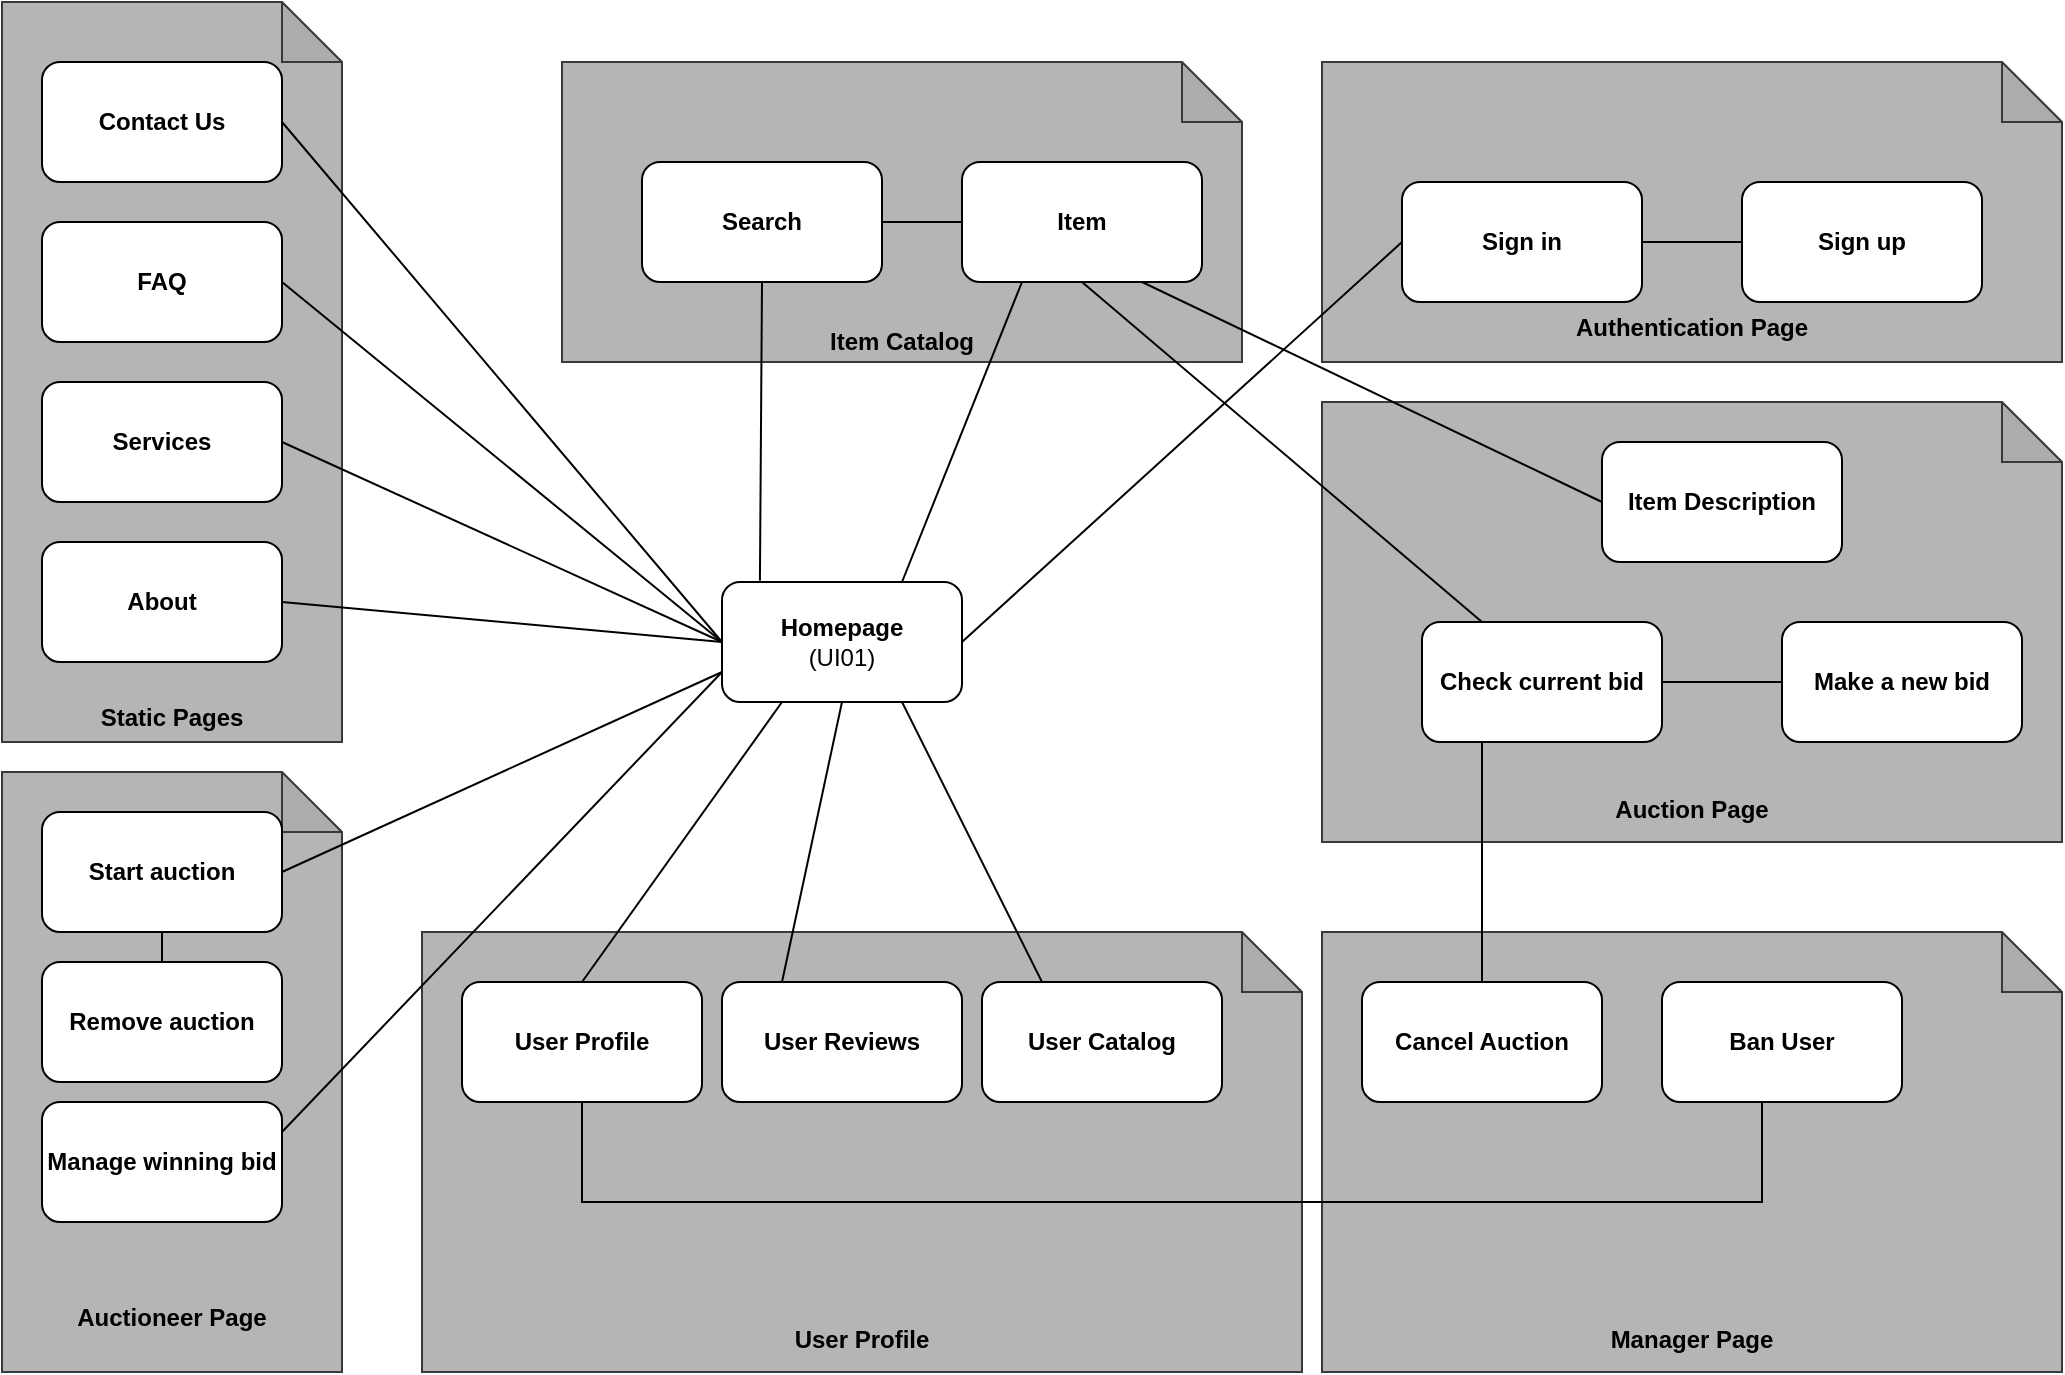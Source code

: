<mxfile version="20.3.7" type="device"><diagram id="ZRgYnmr9VP9FSN_W7KAl" name="Página-1"><mxGraphModel dx="1348" dy="793" grid="1" gridSize="10" guides="1" tooltips="1" connect="1" arrows="1" fold="1" page="1" pageScale="1" pageWidth="827" pageHeight="1169" background="#FFFFFF" math="0" shadow="0"><root><mxCell id="0"/><mxCell id="1" parent="0"/><mxCell id="q7mGXL15piYgE9hEnuAH-2" value="&lt;b&gt;&lt;br&gt;&lt;br&gt;&lt;br&gt;&lt;br&gt;&lt;br&gt;&lt;br&gt;&lt;br&gt;&lt;br&gt;&lt;br&gt;&lt;br&gt;&lt;br&gt;&lt;br&gt;&lt;br&gt;&lt;br&gt;&lt;br&gt;&lt;br&gt;&lt;br&gt;&lt;br&gt;&lt;br&gt;&lt;br&gt;&lt;br&gt;&lt;br&gt;&lt;br&gt;&lt;br&gt;Static Pages&lt;/b&gt;" style="shape=note;whiteSpace=wrap;html=1;backgroundOutline=1;darkOpacity=0.05;fillColor=#B5B5B5;strokeColor=#36393d;" parent="1" vertex="1"><mxGeometry x="280" y="120" width="170" height="370" as="geometry"/></mxCell><mxCell id="9r69NIFfwAgnA1kQK8Wc-1" style="edgeStyle=orthogonalEdgeStyle;rounded=0;orthogonalLoop=1;jettySize=auto;html=1;exitX=0.5;exitY=1;exitDx=0;exitDy=0;entryX=0.5;entryY=0;entryDx=0;entryDy=0;strokeColor=none;" parent="1" source="q7mGXL15piYgE9hEnuAH-3" target="q7mGXL15piYgE9hEnuAH-4" edge="1"><mxGeometry relative="1" as="geometry"/></mxCell><mxCell id="q7mGXL15piYgE9hEnuAH-3" value="&lt;b&gt;Contact Us&lt;/b&gt;&lt;br&gt;" style="rounded=1;whiteSpace=wrap;html=1;fillColor=#FFFFFF;" parent="1" vertex="1"><mxGeometry x="300" y="150" width="120" height="60" as="geometry"/></mxCell><mxCell id="q7mGXL15piYgE9hEnuAH-4" value="&lt;b&gt;FAQ&lt;/b&gt;&lt;b&gt;&lt;br&gt;&lt;/b&gt;" style="rounded=1;whiteSpace=wrap;html=1;fillColor=#FFFFFF;" parent="1" vertex="1"><mxGeometry x="300" y="230" width="120" height="60" as="geometry"/></mxCell><mxCell id="q7mGXL15piYgE9hEnuAH-5" value="&lt;b&gt;Services&lt;/b&gt;" style="rounded=1;whiteSpace=wrap;html=1;fillColor=#FFFFFF;" parent="1" vertex="1"><mxGeometry x="300" y="310" width="120" height="60" as="geometry"/></mxCell><mxCell id="9r69NIFfwAgnA1kQK8Wc-38" style="edgeStyle=none;shape=connector;rounded=1;orthogonalLoop=1;jettySize=auto;html=1;exitX=0;exitY=0.5;exitDx=0;exitDy=0;entryX=1;entryY=0.5;entryDx=0;entryDy=0;labelBackgroundColor=default;strokeColor=default;fontFamily=Helvetica;fontSize=11;fontColor=default;endArrow=none;" parent="1" source="q7mGXL15piYgE9hEnuAH-9" target="q7mGXL15piYgE9hEnuAH-3" edge="1"><mxGeometry relative="1" as="geometry"/></mxCell><mxCell id="9r69NIFfwAgnA1kQK8Wc-39" style="edgeStyle=none;shape=connector;rounded=1;orthogonalLoop=1;jettySize=auto;html=1;exitX=0;exitY=0.5;exitDx=0;exitDy=0;entryX=1;entryY=0.5;entryDx=0;entryDy=0;labelBackgroundColor=default;strokeColor=default;fontFamily=Helvetica;fontSize=11;fontColor=default;endArrow=none;" parent="1" source="q7mGXL15piYgE9hEnuAH-9" target="q7mGXL15piYgE9hEnuAH-4" edge="1"><mxGeometry relative="1" as="geometry"/></mxCell><mxCell id="9r69NIFfwAgnA1kQK8Wc-40" style="edgeStyle=none;shape=connector;rounded=1;orthogonalLoop=1;jettySize=auto;html=1;exitX=0;exitY=0.5;exitDx=0;exitDy=0;entryX=1;entryY=0.5;entryDx=0;entryDy=0;labelBackgroundColor=default;strokeColor=default;fontFamily=Helvetica;fontSize=11;fontColor=default;endArrow=none;" parent="1" source="q7mGXL15piYgE9hEnuAH-9" target="q7mGXL15piYgE9hEnuAH-5" edge="1"><mxGeometry relative="1" as="geometry"/></mxCell><mxCell id="9r69NIFfwAgnA1kQK8Wc-41" style="edgeStyle=none;shape=connector;rounded=1;orthogonalLoop=1;jettySize=auto;html=1;exitX=0;exitY=0.5;exitDx=0;exitDy=0;entryX=1;entryY=0.5;entryDx=0;entryDy=0;labelBackgroundColor=default;strokeColor=default;fontFamily=Helvetica;fontSize=11;fontColor=default;endArrow=none;" parent="1" source="q7mGXL15piYgE9hEnuAH-9" target="q7mGXL15piYgE9hEnuAH-8" edge="1"><mxGeometry relative="1" as="geometry"/></mxCell><mxCell id="q7mGXL15piYgE9hEnuAH-9" value="&lt;b&gt;Homepage&lt;/b&gt;&lt;br&gt;(UI01)" style="rounded=1;whiteSpace=wrap;html=1;fillColor=#FFFFFF;" parent="1" vertex="1"><mxGeometry x="640" y="410" width="120" height="60" as="geometry"/></mxCell><mxCell id="q7mGXL15piYgE9hEnuAH-56" value="&lt;b&gt;&lt;br&gt;&lt;br&gt;&lt;br&gt;&lt;br&gt;&lt;br&gt;&lt;br&gt;&lt;br&gt;&lt;br&gt;&lt;br&gt;Item Catalog&lt;br&gt;&lt;/b&gt;" style="shape=note;whiteSpace=wrap;html=1;backgroundOutline=1;darkOpacity=0.05;fillColor=#B5B5B5;strokeColor=#36393d;" parent="1" vertex="1"><mxGeometry x="560" y="150" width="340" height="150" as="geometry"/></mxCell><mxCell id="upH3Q4uuElpOnRnm1vkD-8" style="edgeStyle=none;shape=connector;rounded=1;orthogonalLoop=1;jettySize=auto;html=1;exitX=1;exitY=0.5;exitDx=0;exitDy=0;entryX=0;entryY=0.5;entryDx=0;entryDy=0;labelBackgroundColor=default;strokeColor=default;fontFamily=Helvetica;fontSize=11;fontColor=default;endArrow=none;" parent="1" source="q7mGXL15piYgE9hEnuAH-59" target="upH3Q4uuElpOnRnm1vkD-1" edge="1"><mxGeometry relative="1" as="geometry"/></mxCell><mxCell id="nMUU6S9RyXg6xzprEn6b-34" style="edgeStyle=none;shape=connector;rounded=1;orthogonalLoop=1;jettySize=auto;html=1;exitX=0.5;exitY=1;exitDx=0;exitDy=0;entryX=0.158;entryY=-0.011;entryDx=0;entryDy=0;entryPerimeter=0;labelBackgroundColor=default;strokeColor=default;fontFamily=Helvetica;fontSize=11;fontColor=default;endArrow=none;" parent="1" source="q7mGXL15piYgE9hEnuAH-59" target="q7mGXL15piYgE9hEnuAH-9" edge="1"><mxGeometry relative="1" as="geometry"/></mxCell><mxCell id="q7mGXL15piYgE9hEnuAH-59" value="&lt;b&gt;Search&lt;/b&gt;" style="rounded=1;whiteSpace=wrap;html=1;fillColor=#FFFFFF;" parent="1" vertex="1"><mxGeometry x="600" y="200" width="120" height="60" as="geometry"/></mxCell><mxCell id="prJ1Wm2XujBDD7hGqYXC-7" value="&lt;b&gt;&lt;br&gt;&lt;br&gt;&lt;br&gt;&lt;br&gt;&lt;br&gt;&lt;br&gt;&lt;br&gt;&lt;br&gt;&lt;br&gt;&lt;br&gt;&lt;br&gt;&lt;br&gt;&lt;br&gt;&lt;br&gt;&lt;br&gt;&lt;br&gt;&lt;br&gt;Auctioneer Page&lt;br&gt;&lt;/b&gt;" style="shape=note;whiteSpace=wrap;html=1;backgroundOutline=1;darkOpacity=0.05;fillColor=#B5B5B5;strokeColor=#36393d;" parent="1" vertex="1"><mxGeometry x="280" y="505" width="170" height="300" as="geometry"/></mxCell><mxCell id="nMUU6S9RyXg6xzprEn6b-2" style="edgeStyle=none;shape=connector;rounded=1;orthogonalLoop=1;jettySize=auto;html=1;exitX=1;exitY=0.5;exitDx=0;exitDy=0;entryX=0;entryY=0.75;entryDx=0;entryDy=0;labelBackgroundColor=default;strokeColor=default;fontFamily=Helvetica;fontSize=11;fontColor=default;endArrow=none;" parent="1" source="prJ1Wm2XujBDD7hGqYXC-8" target="q7mGXL15piYgE9hEnuAH-9" edge="1"><mxGeometry relative="1" as="geometry"/></mxCell><mxCell id="nMUU6S9RyXg6xzprEn6b-3" style="edgeStyle=none;shape=connector;rounded=1;orthogonalLoop=1;jettySize=auto;html=1;exitX=0.5;exitY=1;exitDx=0;exitDy=0;entryX=0.5;entryY=0;entryDx=0;entryDy=0;labelBackgroundColor=default;strokeColor=default;fontFamily=Helvetica;fontSize=11;fontColor=default;endArrow=none;" parent="1" source="prJ1Wm2XujBDD7hGqYXC-8" target="prJ1Wm2XujBDD7hGqYXC-9" edge="1"><mxGeometry relative="1" as="geometry"/></mxCell><mxCell id="prJ1Wm2XujBDD7hGqYXC-8" value="&lt;b&gt;Start auction&lt;/b&gt;" style="rounded=1;whiteSpace=wrap;html=1;fillColor=#FFFFFF;" parent="1" vertex="1"><mxGeometry x="300" y="525" width="120" height="60" as="geometry"/></mxCell><mxCell id="prJ1Wm2XujBDD7hGqYXC-9" value="&lt;b&gt;Remove auction&lt;/b&gt;" style="rounded=1;whiteSpace=wrap;html=1;fillColor=#FFFFFF;" parent="1" vertex="1"><mxGeometry x="300" y="600" width="120" height="60" as="geometry"/></mxCell><mxCell id="prJ1Wm2XujBDD7hGqYXC-10" value="&lt;b&gt;Manage winning bid&lt;/b&gt;" style="rounded=1;whiteSpace=wrap;html=1;fillColor=#FFFFFF;" parent="1" vertex="1"><mxGeometry x="300" y="670" width="120" height="60" as="geometry"/></mxCell><mxCell id="prJ1Wm2XujBDD7hGqYXC-23" value="&lt;b&gt;&lt;br&gt;&lt;br&gt;&lt;br&gt;&lt;br&gt;&lt;br&gt;&lt;br&gt;&lt;br&gt;&lt;br&gt;&lt;br&gt;&lt;br&gt;&lt;br&gt;&lt;br&gt;&lt;br&gt;Auction Page&lt;br&gt;&lt;/b&gt;" style="shape=note;whiteSpace=wrap;html=1;backgroundOutline=1;darkOpacity=0.05;fillColor=#B5B5B5;strokeColor=#36393d;" parent="1" vertex="1"><mxGeometry x="940" y="320" width="370" height="220" as="geometry"/></mxCell><mxCell id="prJ1Wm2XujBDD7hGqYXC-24" value="&lt;b&gt;Check current bid&lt;/b&gt;" style="rounded=1;whiteSpace=wrap;html=1;fillColor=#FFFFFF;" parent="1" vertex="1"><mxGeometry x="990" y="430" width="120" height="60" as="geometry"/></mxCell><mxCell id="prJ1Wm2XujBDD7hGqYXC-25" value="&lt;b&gt;Make a new bid&lt;/b&gt;" style="rounded=1;whiteSpace=wrap;html=1;fillColor=#FFFFFF;" parent="1" vertex="1"><mxGeometry x="1170" y="430" width="120" height="60" as="geometry"/></mxCell><mxCell id="prJ1Wm2XujBDD7hGqYXC-26" value="" style="endArrow=none;html=1;rounded=1;strokeColor=default;exitX=1;exitY=0.5;exitDx=0;exitDy=0;entryX=0;entryY=0.5;entryDx=0;entryDy=0;" parent="1" source="prJ1Wm2XujBDD7hGqYXC-24" target="prJ1Wm2XujBDD7hGqYXC-25" edge="1"><mxGeometry width="50" height="50" relative="1" as="geometry"><mxPoint x="525" y="877.5" as="sourcePoint"/><mxPoint x="655" y="747.5" as="targetPoint"/></mxGeometry></mxCell><mxCell id="prJ1Wm2XujBDD7hGqYXC-29" value="&lt;b&gt;&lt;br&gt;&lt;br&gt;&lt;br&gt;&lt;br&gt;&lt;br&gt;&lt;br&gt;&lt;br&gt;&lt;br&gt;Authentication Page&lt;br&gt;&lt;/b&gt;" style="shape=note;whiteSpace=wrap;html=1;backgroundOutline=1;darkOpacity=0.05;fillColor=#B5B5B5;strokeColor=#36393d;" parent="1" vertex="1"><mxGeometry x="940" y="150" width="370" height="150" as="geometry"/></mxCell><mxCell id="prJ1Wm2XujBDD7hGqYXC-30" value="&lt;b&gt;Sign in&lt;/b&gt;" style="rounded=1;whiteSpace=wrap;html=1;fillColor=#FFFFFF;" parent="1" vertex="1"><mxGeometry x="980" y="210" width="120" height="60" as="geometry"/></mxCell><mxCell id="prJ1Wm2XujBDD7hGqYXC-31" value="&lt;b&gt;Sign up&lt;/b&gt;" style="rounded=1;whiteSpace=wrap;html=1;fillColor=#FFFFFF;" parent="1" vertex="1"><mxGeometry x="1150" y="210" width="120" height="60" as="geometry"/></mxCell><mxCell id="prJ1Wm2XujBDD7hGqYXC-32" value="" style="endArrow=none;html=1;rounded=1;strokeColor=default;exitX=0;exitY=0.5;exitDx=0;exitDy=0;entryX=1;entryY=0.5;entryDx=0;entryDy=0;" parent="1" source="prJ1Wm2XujBDD7hGqYXC-31" target="prJ1Wm2XujBDD7hGqYXC-30" edge="1"><mxGeometry width="50" height="50" relative="1" as="geometry"><mxPoint x="1000" y="500" as="sourcePoint"/><mxPoint x="700" y="70" as="targetPoint"/></mxGeometry></mxCell><mxCell id="q7mGXL15piYgE9hEnuAH-8" value="&lt;b&gt;About&lt;/b&gt;" style="rounded=1;whiteSpace=wrap;html=1;fillColor=#FFFFFF;" parent="1" vertex="1"><mxGeometry x="300" y="390" width="120" height="60" as="geometry"/></mxCell><mxCell id="nMUU6S9RyXg6xzprEn6b-6" style="edgeStyle=none;shape=connector;rounded=1;orthogonalLoop=1;jettySize=auto;html=1;exitX=0.5;exitY=1;exitDx=0;exitDy=0;entryX=0.25;entryY=0;entryDx=0;entryDy=0;labelBackgroundColor=default;strokeColor=default;fontFamily=Helvetica;fontSize=11;fontColor=default;endArrow=none;" parent="1" source="upH3Q4uuElpOnRnm1vkD-1" target="prJ1Wm2XujBDD7hGqYXC-24" edge="1"><mxGeometry relative="1" as="geometry"/></mxCell><mxCell id="upH3Q4uuElpOnRnm1vkD-1" value="&lt;b&gt;Item&lt;/b&gt;" style="rounded=1;whiteSpace=wrap;html=1;fillColor=#FFFFFF;" parent="1" vertex="1"><mxGeometry x="760" y="200" width="120" height="60" as="geometry"/></mxCell><mxCell id="9r69NIFfwAgnA1kQK8Wc-29" style="edgeStyle=none;shape=connector;rounded=1;orthogonalLoop=1;jettySize=auto;html=1;exitX=1;exitY=0.5;exitDx=0;exitDy=0;entryX=0;entryY=0.5;entryDx=0;entryDy=0;labelBackgroundColor=default;strokeColor=default;fontFamily=Helvetica;fontSize=11;fontColor=default;endArrow=none;" parent="1" source="q7mGXL15piYgE9hEnuAH-9" target="prJ1Wm2XujBDD7hGqYXC-30" edge="1"><mxGeometry relative="1" as="geometry"/></mxCell><mxCell id="nMUU6S9RyXg6xzprEn6b-11" value="&lt;b&gt;&lt;br&gt;&lt;br&gt;&lt;br&gt;&lt;br&gt;&lt;br&gt;&lt;br&gt;&lt;br&gt;&lt;br&gt;&lt;br&gt;&lt;br&gt;&lt;br&gt;&lt;br&gt;&lt;br&gt;Manager Page&lt;br&gt;&lt;/b&gt;" style="shape=note;whiteSpace=wrap;html=1;backgroundOutline=1;darkOpacity=0.05;fillColor=#B5B5B5;strokeColor=#36393d;" parent="1" vertex="1"><mxGeometry x="940" y="585" width="370" height="220" as="geometry"/></mxCell><mxCell id="nMUU6S9RyXg6xzprEn6b-12" value="&lt;b&gt;&lt;br&gt;&lt;br&gt;&lt;br&gt;&lt;br&gt;&lt;br&gt;&lt;br&gt;&lt;br&gt;&lt;br&gt;&lt;br&gt;&lt;br&gt;&lt;br&gt;&lt;br&gt;&lt;br&gt;User Profile&lt;br&gt;&lt;/b&gt;" style="shape=note;whiteSpace=wrap;html=1;backgroundOutline=1;darkOpacity=0.05;fillColor=#B5B5B5;strokeColor=#36393d;" parent="1" vertex="1"><mxGeometry x="490" y="585" width="440" height="220" as="geometry"/></mxCell><mxCell id="nMUU6S9RyXg6xzprEn6b-32" style="edgeStyle=none;shape=connector;rounded=0;orthogonalLoop=1;jettySize=auto;html=1;exitX=0.667;exitY=1;exitDx=0;exitDy=0;labelBackgroundColor=default;strokeColor=default;fontFamily=Helvetica;fontSize=11;fontColor=default;endArrow=none;exitPerimeter=0;" parent="1" source="nMUU6S9RyXg6xzprEn6b-27" edge="1"><mxGeometry relative="1" as="geometry"><mxPoint x="570" y="670" as="targetPoint"/><Array as="points"><mxPoint x="1160" y="670"/><mxPoint x="1160" y="720"/><mxPoint x="570" y="720"/></Array></mxGeometry></mxCell><mxCell id="nMUU6S9RyXg6xzprEn6b-18" value="&lt;b&gt;Cancel Auction&lt;/b&gt;" style="rounded=1;whiteSpace=wrap;html=1;fillColor=#FFFFFF;" parent="1" vertex="1"><mxGeometry x="960" y="610" width="120" height="60" as="geometry"/></mxCell><mxCell id="nMUU6S9RyXg6xzprEn6b-21" style="edgeStyle=none;shape=connector;rounded=1;orthogonalLoop=1;jettySize=auto;html=1;exitX=0;exitY=0.5;exitDx=0;exitDy=0;entryX=0.75;entryY=1;entryDx=0;entryDy=0;labelBackgroundColor=default;strokeColor=default;fontFamily=Helvetica;fontSize=11;fontColor=default;endArrow=none;" parent="1" source="nMUU6S9RyXg6xzprEn6b-20" target="upH3Q4uuElpOnRnm1vkD-1" edge="1"><mxGeometry relative="1" as="geometry"/></mxCell><mxCell id="nMUU6S9RyXg6xzprEn6b-20" value="&lt;b&gt;Item&lt;/b&gt; &lt;b&gt;Description&lt;/b&gt;" style="rounded=1;whiteSpace=wrap;html=1;fillColor=#FFFFFF;" parent="1" vertex="1"><mxGeometry x="1080" y="340" width="120" height="60" as="geometry"/></mxCell><mxCell id="nMUU6S9RyXg6xzprEn6b-23" style="edgeStyle=none;shape=connector;rounded=1;orthogonalLoop=1;jettySize=auto;html=1;exitX=0.5;exitY=0;exitDx=0;exitDy=0;entryX=0.25;entryY=1;entryDx=0;entryDy=0;labelBackgroundColor=default;strokeColor=default;fontFamily=Helvetica;fontSize=11;fontColor=default;endArrow=none;" parent="1" source="q7mGXL15piYgE9hEnuAH-61" target="q7mGXL15piYgE9hEnuAH-9" edge="1"><mxGeometry relative="1" as="geometry"/></mxCell><mxCell id="q7mGXL15piYgE9hEnuAH-61" value="&lt;b&gt;User Profile&lt;/b&gt;" style="rounded=1;whiteSpace=wrap;html=1;fillColor=#FFFFFF;" parent="1" vertex="1"><mxGeometry x="510" y="610" width="120" height="60" as="geometry"/></mxCell><mxCell id="nMUU6S9RyXg6xzprEn6b-24" style="edgeStyle=none;shape=connector;rounded=1;orthogonalLoop=1;jettySize=auto;html=1;exitX=0.25;exitY=0;exitDx=0;exitDy=0;entryX=0.5;entryY=1;entryDx=0;entryDy=0;labelBackgroundColor=default;strokeColor=default;fontFamily=Helvetica;fontSize=11;fontColor=default;endArrow=none;" parent="1" source="q7mGXL15piYgE9hEnuAH-62" target="q7mGXL15piYgE9hEnuAH-9" edge="1"><mxGeometry relative="1" as="geometry"/></mxCell><mxCell id="q7mGXL15piYgE9hEnuAH-62" value="&lt;b&gt;User Reviews&lt;/b&gt;" style="rounded=1;whiteSpace=wrap;html=1;fillColor=#FFFFFF;" parent="1" vertex="1"><mxGeometry x="640" y="610" width="120" height="60" as="geometry"/></mxCell><mxCell id="nMUU6S9RyXg6xzprEn6b-25" style="edgeStyle=none;shape=connector;rounded=1;orthogonalLoop=1;jettySize=auto;html=1;exitX=0.25;exitY=0;exitDx=0;exitDy=0;entryX=0.75;entryY=1;entryDx=0;entryDy=0;labelBackgroundColor=default;strokeColor=default;fontFamily=Helvetica;fontSize=11;fontColor=default;endArrow=none;" parent="1" source="q7mGXL15piYgE9hEnuAH-63" target="q7mGXL15piYgE9hEnuAH-9" edge="1"><mxGeometry relative="1" as="geometry"/></mxCell><mxCell id="q7mGXL15piYgE9hEnuAH-63" value="&lt;b&gt;User Catalog&lt;/b&gt;" style="rounded=1;whiteSpace=wrap;html=1;fillColor=#FFFFFF;" parent="1" vertex="1"><mxGeometry x="770" y="610" width="120" height="60" as="geometry"/></mxCell><mxCell id="nMUU6S9RyXg6xzprEn6b-15" style="edgeStyle=none;shape=connector;rounded=1;orthogonalLoop=1;jettySize=auto;html=1;exitX=1;exitY=0.25;exitDx=0;exitDy=0;entryX=0;entryY=0.75;entryDx=0;entryDy=0;labelBackgroundColor=default;strokeColor=default;fontFamily=Helvetica;fontSize=11;fontColor=default;endArrow=none;" parent="1" source="prJ1Wm2XujBDD7hGqYXC-10" target="q7mGXL15piYgE9hEnuAH-9" edge="1"><mxGeometry relative="1" as="geometry"/></mxCell><mxCell id="nMUU6S9RyXg6xzprEn6b-27" value="&lt;b&gt;Ban User&lt;/b&gt;" style="rounded=1;whiteSpace=wrap;html=1;fillColor=#FFFFFF;" parent="1" vertex="1"><mxGeometry x="1110" y="610" width="120" height="60" as="geometry"/></mxCell><mxCell id="nMUU6S9RyXg6xzprEn6b-31" style="edgeStyle=none;shape=connector;rounded=1;orthogonalLoop=1;jettySize=auto;html=1;exitX=0.25;exitY=1;exitDx=0;exitDy=0;entryX=0.5;entryY=0;entryDx=0;entryDy=0;labelBackgroundColor=default;strokeColor=default;fontFamily=Helvetica;fontSize=11;fontColor=default;endArrow=none;" parent="1" source="prJ1Wm2XujBDD7hGqYXC-24" target="nMUU6S9RyXg6xzprEn6b-18" edge="1"><mxGeometry relative="1" as="geometry"/></mxCell><mxCell id="T_D0vCQEkHWoRoqidVbO-2" style="edgeStyle=none;shape=connector;rounded=1;orthogonalLoop=1;jettySize=auto;html=1;exitX=0.75;exitY=0;exitDx=0;exitDy=0;entryX=0.25;entryY=1;entryDx=0;entryDy=0;labelBackgroundColor=default;strokeColor=default;fontFamily=Helvetica;fontSize=11;fontColor=default;endArrow=none;" edge="1" parent="1" source="q7mGXL15piYgE9hEnuAH-9" target="upH3Q4uuElpOnRnm1vkD-1"><mxGeometry relative="1" as="geometry"/></mxCell></root></mxGraphModel></diagram></mxfile>